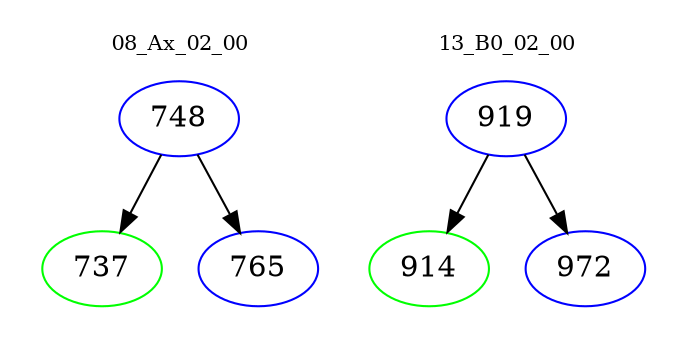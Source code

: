 digraph{
subgraph cluster_0 {
color = white
label = "08_Ax_02_00";
fontsize=10;
T0_748 [label="748", color="blue"]
T0_748 -> T0_737 [color="black"]
T0_737 [label="737", color="green"]
T0_748 -> T0_765 [color="black"]
T0_765 [label="765", color="blue"]
}
subgraph cluster_1 {
color = white
label = "13_B0_02_00";
fontsize=10;
T1_919 [label="919", color="blue"]
T1_919 -> T1_914 [color="black"]
T1_914 [label="914", color="green"]
T1_919 -> T1_972 [color="black"]
T1_972 [label="972", color="blue"]
}
}
